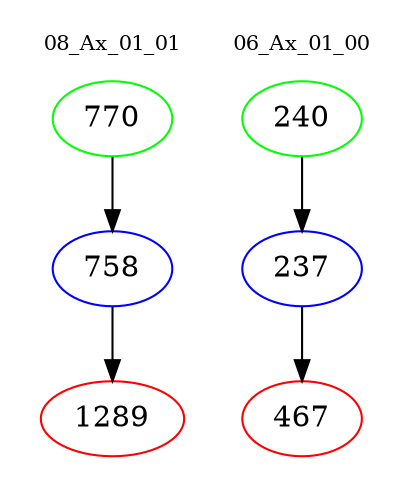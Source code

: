 digraph{
subgraph cluster_0 {
color = white
label = "08_Ax_01_01";
fontsize=10;
T0_770 [label="770", color="green"]
T0_770 -> T0_758 [color="black"]
T0_758 [label="758", color="blue"]
T0_758 -> T0_1289 [color="black"]
T0_1289 [label="1289", color="red"]
}
subgraph cluster_1 {
color = white
label = "06_Ax_01_00";
fontsize=10;
T1_240 [label="240", color="green"]
T1_240 -> T1_237 [color="black"]
T1_237 [label="237", color="blue"]
T1_237 -> T1_467 [color="black"]
T1_467 [label="467", color="red"]
}
}
